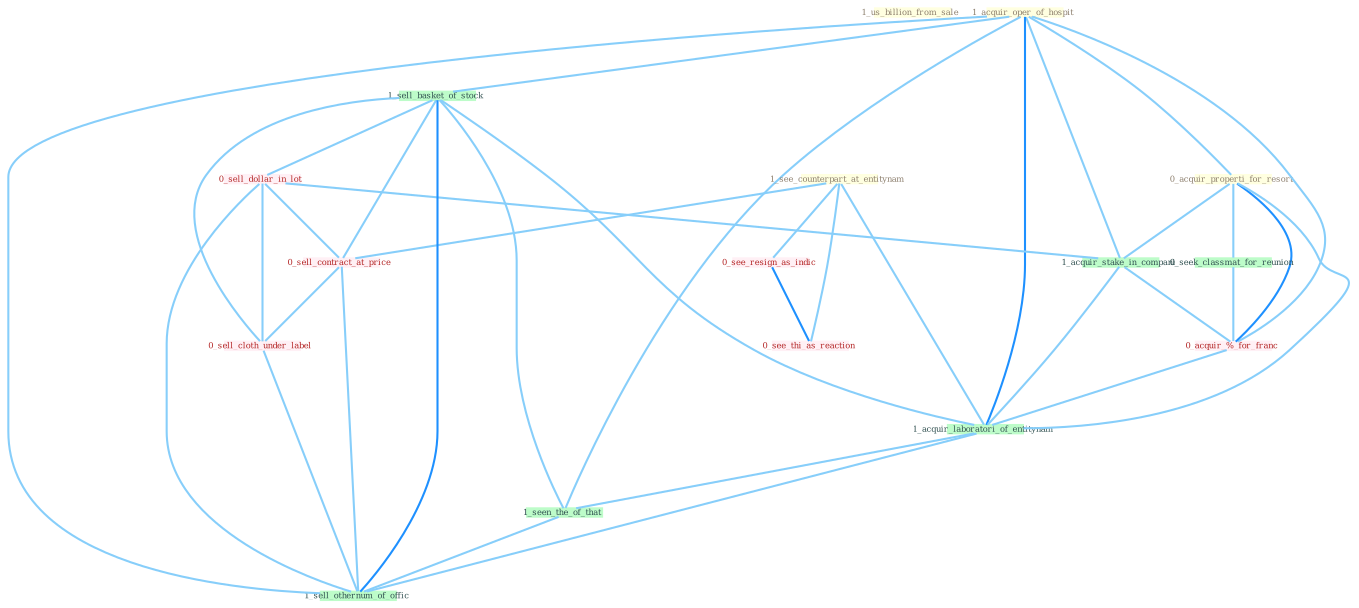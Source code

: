 Graph G{ 
    node
    [shape=polygon,style=filled,width=.5,height=.06,color="#BDFCC9",fixedsize=true,fontsize=4,
    fontcolor="#2f4f4f"];
    {node
    [color="#ffffe0", fontcolor="#8b7d6b"] "1_us_billion_from_sale " "1_acquir_oper_of_hospit " "1_see_counterpart_at_entitynam " "0_acquir_properti_for_resort "}
{node [color="#fff0f5", fontcolor="#b22222"] "0_sell_dollar_in_lot " "0_see_resign_as_indic " "0_acquir_%_for_franc " "0_sell_contract_at_price " "0_sell_cloth_under_label " "0_see_thi_as_reaction "}
edge [color="#B0E2FF"];

	"1_acquir_oper_of_hospit " -- "0_acquir_properti_for_resort " [w="1", color="#87cefa" ];
	"1_acquir_oper_of_hospit " -- "1_sell_basket_of_stock " [w="1", color="#87cefa" ];
	"1_acquir_oper_of_hospit " -- "1_acquir_stake_in_compani " [w="1", color="#87cefa" ];
	"1_acquir_oper_of_hospit " -- "0_acquir_%_for_franc " [w="1", color="#87cefa" ];
	"1_acquir_oper_of_hospit " -- "1_acquir_laboratori_of_entitynam " [w="2", color="#1e90ff" , len=0.8];
	"1_acquir_oper_of_hospit " -- "1_seen_the_of_that " [w="1", color="#87cefa" ];
	"1_acquir_oper_of_hospit " -- "1_sell_othernum_of_offic " [w="1", color="#87cefa" ];
	"1_see_counterpart_at_entitynam " -- "0_see_resign_as_indic " [w="1", color="#87cefa" ];
	"1_see_counterpart_at_entitynam " -- "0_sell_contract_at_price " [w="1", color="#87cefa" ];
	"1_see_counterpart_at_entitynam " -- "1_acquir_laboratori_of_entitynam " [w="1", color="#87cefa" ];
	"1_see_counterpart_at_entitynam " -- "0_see_thi_as_reaction " [w="1", color="#87cefa" ];
	"0_acquir_properti_for_resort " -- "0_seek_classmat_for_reunion " [w="1", color="#87cefa" ];
	"0_acquir_properti_for_resort " -- "1_acquir_stake_in_compani " [w="1", color="#87cefa" ];
	"0_acquir_properti_for_resort " -- "0_acquir_%_for_franc " [w="2", color="#1e90ff" , len=0.8];
	"0_acquir_properti_for_resort " -- "1_acquir_laboratori_of_entitynam " [w="1", color="#87cefa" ];
	"0_seek_classmat_for_reunion " -- "0_acquir_%_for_franc " [w="1", color="#87cefa" ];
	"1_sell_basket_of_stock " -- "0_sell_dollar_in_lot " [w="1", color="#87cefa" ];
	"1_sell_basket_of_stock " -- "0_sell_contract_at_price " [w="1", color="#87cefa" ];
	"1_sell_basket_of_stock " -- "1_acquir_laboratori_of_entitynam " [w="1", color="#87cefa" ];
	"1_sell_basket_of_stock " -- "0_sell_cloth_under_label " [w="1", color="#87cefa" ];
	"1_sell_basket_of_stock " -- "1_seen_the_of_that " [w="1", color="#87cefa" ];
	"1_sell_basket_of_stock " -- "1_sell_othernum_of_offic " [w="2", color="#1e90ff" , len=0.8];
	"0_sell_dollar_in_lot " -- "1_acquir_stake_in_compani " [w="1", color="#87cefa" ];
	"0_sell_dollar_in_lot " -- "0_sell_contract_at_price " [w="1", color="#87cefa" ];
	"0_sell_dollar_in_lot " -- "0_sell_cloth_under_label " [w="1", color="#87cefa" ];
	"0_sell_dollar_in_lot " -- "1_sell_othernum_of_offic " [w="1", color="#87cefa" ];
	"0_see_resign_as_indic " -- "0_see_thi_as_reaction " [w="2", color="#1e90ff" , len=0.8];
	"1_acquir_stake_in_compani " -- "0_acquir_%_for_franc " [w="1", color="#87cefa" ];
	"1_acquir_stake_in_compani " -- "1_acquir_laboratori_of_entitynam " [w="1", color="#87cefa" ];
	"0_acquir_%_for_franc " -- "1_acquir_laboratori_of_entitynam " [w="1", color="#87cefa" ];
	"0_sell_contract_at_price " -- "0_sell_cloth_under_label " [w="1", color="#87cefa" ];
	"0_sell_contract_at_price " -- "1_sell_othernum_of_offic " [w="1", color="#87cefa" ];
	"1_acquir_laboratori_of_entitynam " -- "1_seen_the_of_that " [w="1", color="#87cefa" ];
	"1_acquir_laboratori_of_entitynam " -- "1_sell_othernum_of_offic " [w="1", color="#87cefa" ];
	"0_sell_cloth_under_label " -- "1_sell_othernum_of_offic " [w="1", color="#87cefa" ];
	"1_seen_the_of_that " -- "1_sell_othernum_of_offic " [w="1", color="#87cefa" ];
}